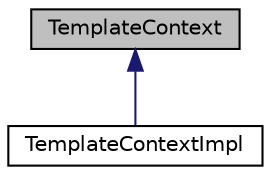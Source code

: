 digraph "TemplateContext"
{
 // INTERACTIVE_SVG=YES
 // LATEX_PDF_SIZE
  edge [fontname="Helvetica",fontsize="10",labelfontname="Helvetica",labelfontsize="10"];
  node [fontname="Helvetica",fontsize="10",shape=record];
  Node1 [label="TemplateContext",height=0.2,width=0.4,color="black", fillcolor="grey75", style="filled", fontcolor="black",tooltip="Abstract interface for a template context."];
  Node1 -> Node2 [dir="back",color="midnightblue",fontsize="10",style="solid",fontname="Helvetica"];
  Node2 [label="TemplateContextImpl",height=0.2,width=0.4,color="black", fillcolor="white", style="filled",URL="$da/dbf/class_template_context_impl.html",tooltip="Internal class representing the implementation of a template context"];
}
